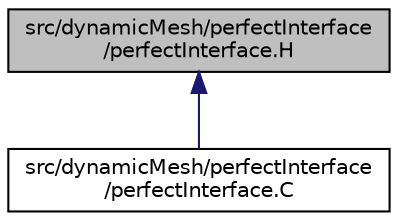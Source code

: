 digraph "src/dynamicMesh/perfectInterface/perfectInterface.H"
{
  bgcolor="transparent";
  edge [fontname="Helvetica",fontsize="10",labelfontname="Helvetica",labelfontsize="10"];
  node [fontname="Helvetica",fontsize="10",shape=record];
  Node1 [label="src/dynamicMesh/perfectInterface\l/perfectInterface.H",height=0.2,width=0.4,color="black", fillcolor="grey75", style="filled", fontcolor="black"];
  Node1 -> Node2 [dir="back",color="midnightblue",fontsize="10",style="solid",fontname="Helvetica"];
  Node2 [label="src/dynamicMesh/perfectInterface\l/perfectInterface.C",height=0.2,width=0.4,color="black",URL="$a04845.html",tooltip="Best thing is probably to look at attachDetach which does almost exactly the same but for the geometr..."];
}

